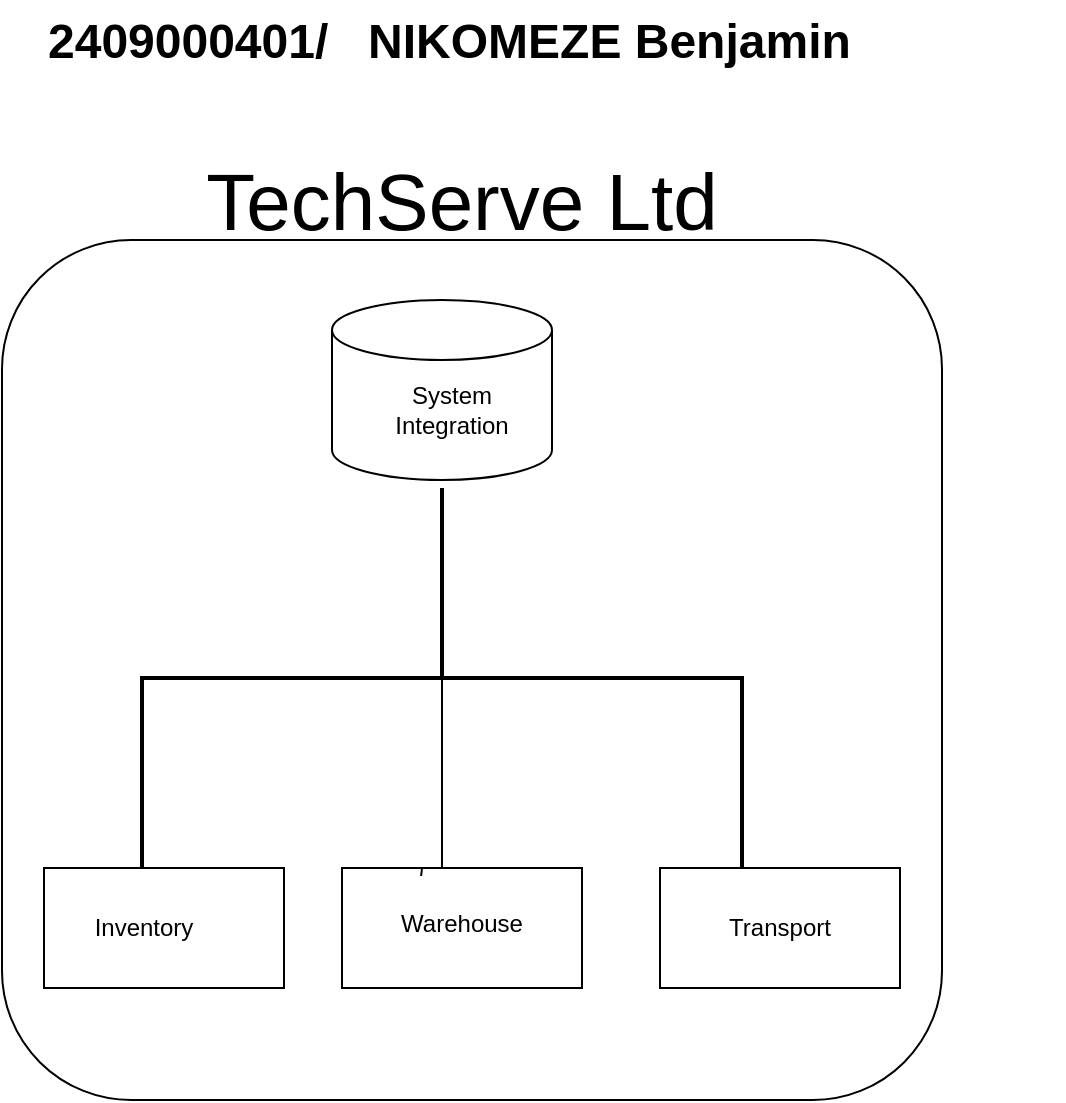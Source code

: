 <mxfile version="24.7.17">
  <diagram name="Page-1" id="4tyjsnh6CdYcau3jNT1Z">
    <mxGraphModel dx="1434" dy="836" grid="1" gridSize="10" guides="1" tooltips="1" connect="1" arrows="1" fold="1" page="1" pageScale="1" pageWidth="850" pageHeight="1100" math="0" shadow="0">
      <root>
        <mxCell id="0" />
        <mxCell id="1" parent="0" />
        <mxCell id="SpENWh8rtvLfFzSQoHcH-15" value="" style="rounded=1;whiteSpace=wrap;html=1;" vertex="1" parent="1">
          <mxGeometry x="160" y="150" width="470" height="430" as="geometry" />
        </mxCell>
        <mxCell id="SpENWh8rtvLfFzSQoHcH-1" value="" style="rounded=0;whiteSpace=wrap;html=1;" vertex="1" parent="1">
          <mxGeometry x="181" y="464" width="120" height="60" as="geometry" />
        </mxCell>
        <mxCell id="SpENWh8rtvLfFzSQoHcH-2" value="" style="rounded=0;whiteSpace=wrap;html=1;" vertex="1" parent="1">
          <mxGeometry x="330" y="464" width="120" height="60" as="geometry" />
        </mxCell>
        <mxCell id="SpENWh8rtvLfFzSQoHcH-3" value="" style="rounded=0;whiteSpace=wrap;html=1;" vertex="1" parent="1">
          <mxGeometry x="489" y="464" width="120" height="60" as="geometry" />
        </mxCell>
        <mxCell id="SpENWh8rtvLfFzSQoHcH-4" value="Inventory" style="text;html=1;align=center;verticalAlign=middle;whiteSpace=wrap;rounded=0;" vertex="1" parent="1">
          <mxGeometry x="201" y="479" width="60" height="30" as="geometry" />
        </mxCell>
        <mxCell id="SpENWh8rtvLfFzSQoHcH-5" value="Warehouse" style="text;html=1;align=center;verticalAlign=middle;whiteSpace=wrap;rounded=0;" vertex="1" parent="1">
          <mxGeometry x="360" y="479" width="60" height="25" as="geometry" />
        </mxCell>
        <mxCell id="SpENWh8rtvLfFzSQoHcH-6" value="Transport" style="text;html=1;align=center;verticalAlign=middle;whiteSpace=wrap;rounded=0;" vertex="1" parent="1">
          <mxGeometry x="519" y="479" width="60" height="30" as="geometry" />
        </mxCell>
        <mxCell id="SpENWh8rtvLfFzSQoHcH-8" value="" style="shape=cylinder3;whiteSpace=wrap;html=1;boundedLbl=1;backgroundOutline=1;size=15;" vertex="1" parent="1">
          <mxGeometry x="325" y="180" width="110" height="90" as="geometry" />
        </mxCell>
        <mxCell id="SpENWh8rtvLfFzSQoHcH-9" value="System Integration" style="text;html=1;align=center;verticalAlign=middle;whiteSpace=wrap;rounded=0;" vertex="1" parent="1">
          <mxGeometry x="335" y="220" width="100" height="30" as="geometry" />
        </mxCell>
        <mxCell id="SpENWh8rtvLfFzSQoHcH-10" value="" style="strokeWidth=2;html=1;shape=mxgraph.flowchart.annotation_2;align=left;labelPosition=right;pointerEvents=1;rotation=90;" vertex="1" parent="1">
          <mxGeometry x="285" y="219" width="190" height="300" as="geometry" />
        </mxCell>
        <mxCell id="SpENWh8rtvLfFzSQoHcH-11" value="" style="endArrow=none;html=1;rounded=0;" edge="1" parent="1">
          <mxGeometry width="50" height="50" relative="1" as="geometry">
            <mxPoint x="370" y="464" as="sourcePoint" />
            <mxPoint x="369.56" y="468" as="targetPoint" />
          </mxGeometry>
        </mxCell>
        <mxCell id="SpENWh8rtvLfFzSQoHcH-12" value="" style="endArrow=none;html=1;rounded=0;" edge="1" parent="1" source="SpENWh8rtvLfFzSQoHcH-10">
          <mxGeometry width="50" height="50" relative="1" as="geometry">
            <mxPoint x="330" y="420" as="sourcePoint" />
            <mxPoint x="380" y="370" as="targetPoint" />
          </mxGeometry>
        </mxCell>
        <mxCell id="SpENWh8rtvLfFzSQoHcH-16" value="&lt;font style=&quot;font-size: 40px;&quot;&gt;TechServe Ltd&lt;/font&gt;" style="text;html=1;align=center;verticalAlign=middle;whiteSpace=wrap;rounded=0;" vertex="1" parent="1">
          <mxGeometry x="245" y="110" width="290" height="40" as="geometry" />
        </mxCell>
        <mxCell id="SpENWh8rtvLfFzSQoHcH-17" value="&lt;h1 style=&quot;margin-top: 0px;&quot;&gt;2409000401/&lt;span style=&quot;white-space: pre;&quot;&gt;&#x9;&lt;/span&gt;NIKOMEZE Benjamin&lt;/h1&gt;" style="text;html=1;whiteSpace=wrap;overflow=hidden;rounded=0;" vertex="1" parent="1">
          <mxGeometry x="181" y="30" width="510" height="50" as="geometry" />
        </mxCell>
      </root>
    </mxGraphModel>
  </diagram>
</mxfile>
